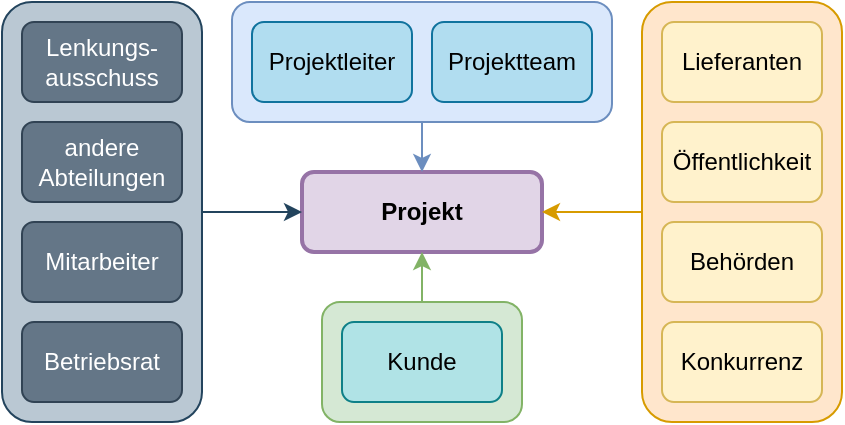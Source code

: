 <mxfile compressed="false" version="14.1.8" type="device">
  <diagram id="qsK-uooAxS1QpvShMwKK" name="Seite-1">
    <mxGraphModel dx="782" dy="497" grid="1" gridSize="10" guides="1" tooltips="1" connect="1" arrows="1" fold="1" page="1" pageScale="1" pageWidth="827" pageHeight="1169" math="0" shadow="0">
      <root>
        <mxCell id="0" />
        <mxCell id="1" parent="0" />
        <mxCell id="pB9b8BpoEIkRc4m-W9jE-16" value="" style="rounded=1;whiteSpace=wrap;html=1;strokeWidth=1;fillColor=#bac8d3;strokeColor=#23445d;" parent="1" vertex="1">
          <mxGeometry x="130" y="75" width="100" height="210" as="geometry" />
        </mxCell>
        <mxCell id="pB9b8BpoEIkRc4m-W9jE-15" value="" style="rounded=1;whiteSpace=wrap;html=1;fillColor=#ffe6cc;strokeColor=#d79b00;" parent="1" vertex="1">
          <mxGeometry x="450" y="75" width="100" height="210" as="geometry" />
        </mxCell>
        <mxCell id="pB9b8BpoEIkRc4m-W9jE-14" value="" style="rounded=1;whiteSpace=wrap;html=1;fillColor=#d5e8d4;strokeColor=#82b366;" parent="1" vertex="1">
          <mxGeometry x="290" y="225" width="100" height="60" as="geometry" />
        </mxCell>
        <mxCell id="pB9b8BpoEIkRc4m-W9jE-13" value="" style="rounded=1;whiteSpace=wrap;html=1;fillColor=#dae8fc;strokeColor=#6c8ebf;" parent="1" vertex="1">
          <mxGeometry x="245" y="75" width="190" height="60" as="geometry" />
        </mxCell>
        <mxCell id="pB9b8BpoEIkRc4m-W9jE-1" value="Projekt" style="rounded=1;whiteSpace=wrap;html=1;fontStyle=1;fillColor=#e1d5e7;strokeColor=#9673a6;strokeWidth=2;" parent="1" vertex="1">
          <mxGeometry x="280" y="160" width="120" height="40" as="geometry" />
        </mxCell>
        <mxCell id="pB9b8BpoEIkRc4m-W9jE-2" value="Projektleiter" style="rounded=1;whiteSpace=wrap;html=1;fillColor=#b1ddf0;strokeColor=#10739e;" parent="1" vertex="1">
          <mxGeometry x="255" y="85" width="80" height="40" as="geometry" />
        </mxCell>
        <mxCell id="pB9b8BpoEIkRc4m-W9jE-3" value="Projektteam" style="rounded=1;whiteSpace=wrap;html=1;fillColor=#b1ddf0;strokeColor=#10739e;" parent="1" vertex="1">
          <mxGeometry x="345" y="85" width="80" height="40" as="geometry" />
        </mxCell>
        <mxCell id="pB9b8BpoEIkRc4m-W9jE-4" value="Kunde" style="rounded=1;whiteSpace=wrap;html=1;fillColor=#b0e3e6;strokeColor=#0e8088;" parent="1" vertex="1">
          <mxGeometry x="300" y="235" width="80" height="40" as="geometry" />
        </mxCell>
        <mxCell id="pB9b8BpoEIkRc4m-W9jE-5" value="Lieferanten" style="rounded=1;whiteSpace=wrap;html=1;fillColor=#fff2cc;strokeColor=#d6b656;" parent="1" vertex="1">
          <mxGeometry x="460" y="85" width="80" height="40" as="geometry" />
        </mxCell>
        <mxCell id="pB9b8BpoEIkRc4m-W9jE-6" value="Öffentlichkeit" style="rounded=1;whiteSpace=wrap;html=1;fillColor=#fff2cc;strokeColor=#d6b656;" parent="1" vertex="1">
          <mxGeometry x="460" y="135" width="80" height="40" as="geometry" />
        </mxCell>
        <mxCell id="pB9b8BpoEIkRc4m-W9jE-7" value="Behörden" style="rounded=1;whiteSpace=wrap;html=1;fillColor=#fff2cc;strokeColor=#d6b656;" parent="1" vertex="1">
          <mxGeometry x="460" y="185" width="80" height="40" as="geometry" />
        </mxCell>
        <mxCell id="pB9b8BpoEIkRc4m-W9jE-8" value="Konkurrenz" style="rounded=1;whiteSpace=wrap;html=1;fillColor=#fff2cc;strokeColor=#d6b656;" parent="1" vertex="1">
          <mxGeometry x="460" y="235" width="80" height="40" as="geometry" />
        </mxCell>
        <mxCell id="pB9b8BpoEIkRc4m-W9jE-9" value="Lenkungs-&lt;br&gt;ausschuss" style="rounded=1;whiteSpace=wrap;html=1;fillColor=#647687;strokeColor=#314354;fontColor=#ffffff;" parent="1" vertex="1">
          <mxGeometry x="140" y="85" width="80" height="40" as="geometry" />
        </mxCell>
        <mxCell id="pB9b8BpoEIkRc4m-W9jE-10" value="andere&lt;br&gt;Abteilungen" style="rounded=1;whiteSpace=wrap;html=1;fillColor=#647687;strokeColor=#314354;fontColor=#ffffff;" parent="1" vertex="1">
          <mxGeometry x="140" y="135" width="80" height="40" as="geometry" />
        </mxCell>
        <mxCell id="pB9b8BpoEIkRc4m-W9jE-11" value="Betriebsrat" style="rounded=1;whiteSpace=wrap;html=1;fillColor=#647687;strokeColor=#314354;fontColor=#ffffff;" parent="1" vertex="1">
          <mxGeometry x="140" y="235" width="80" height="40" as="geometry" />
        </mxCell>
        <mxCell id="pB9b8BpoEIkRc4m-W9jE-12" value="Mitarbeiter" style="rounded=1;whiteSpace=wrap;html=1;fillColor=#647687;strokeColor=#314354;fontColor=#ffffff;" parent="1" vertex="1">
          <mxGeometry x="140" y="185" width="80" height="40" as="geometry" />
        </mxCell>
        <mxCell id="pB9b8BpoEIkRc4m-W9jE-17" value="" style="endArrow=classic;html=1;exitX=0.5;exitY=1;exitDx=0;exitDy=0;entryX=0.5;entryY=0;entryDx=0;entryDy=0;fillColor=#dae8fc;strokeColor=#6c8ebf;strokeWidth=1;" parent="1" source="pB9b8BpoEIkRc4m-W9jE-13" target="pB9b8BpoEIkRc4m-W9jE-1" edge="1">
          <mxGeometry width="50" height="50" relative="1" as="geometry">
            <mxPoint x="330" y="150" as="sourcePoint" />
            <mxPoint x="380" y="100" as="targetPoint" />
          </mxGeometry>
        </mxCell>
        <mxCell id="pB9b8BpoEIkRc4m-W9jE-18" value="" style="endArrow=classic;html=1;strokeWidth=1;fillColor=#ffe6cc;strokeColor=#d79b00;exitX=0;exitY=0.5;exitDx=0;exitDy=0;entryX=1;entryY=0.5;entryDx=0;entryDy=0;" parent="1" source="pB9b8BpoEIkRc4m-W9jE-15" target="pB9b8BpoEIkRc4m-W9jE-1" edge="1">
          <mxGeometry width="50" height="50" relative="1" as="geometry">
            <mxPoint x="650" y="200" as="sourcePoint" />
            <mxPoint x="700" y="150" as="targetPoint" />
          </mxGeometry>
        </mxCell>
        <mxCell id="pB9b8BpoEIkRc4m-W9jE-19" value="" style="endArrow=classic;html=1;strokeWidth=1;exitX=1;exitY=0.5;exitDx=0;exitDy=0;entryX=0;entryY=0.5;entryDx=0;entryDy=0;fillColor=#bac8d3;strokeColor=#23445d;" parent="1" source="pB9b8BpoEIkRc4m-W9jE-16" target="pB9b8BpoEIkRc4m-W9jE-1" edge="1">
          <mxGeometry width="50" height="50" relative="1" as="geometry">
            <mxPoint x="610" y="170" as="sourcePoint" />
            <mxPoint x="660" y="120" as="targetPoint" />
          </mxGeometry>
        </mxCell>
        <mxCell id="pB9b8BpoEIkRc4m-W9jE-20" value="" style="endArrow=classic;html=1;strokeWidth=1;fillColor=#d5e8d4;strokeColor=#82b366;exitX=0.5;exitY=0;exitDx=0;exitDy=0;entryX=0.5;entryY=1;entryDx=0;entryDy=0;" parent="1" source="pB9b8BpoEIkRc4m-W9jE-14" target="pB9b8BpoEIkRc4m-W9jE-1" edge="1">
          <mxGeometry width="50" height="50" relative="1" as="geometry">
            <mxPoint x="340" y="260" as="sourcePoint" />
            <mxPoint x="390" y="210" as="targetPoint" />
          </mxGeometry>
        </mxCell>
      </root>
    </mxGraphModel>
  </diagram>
</mxfile>
